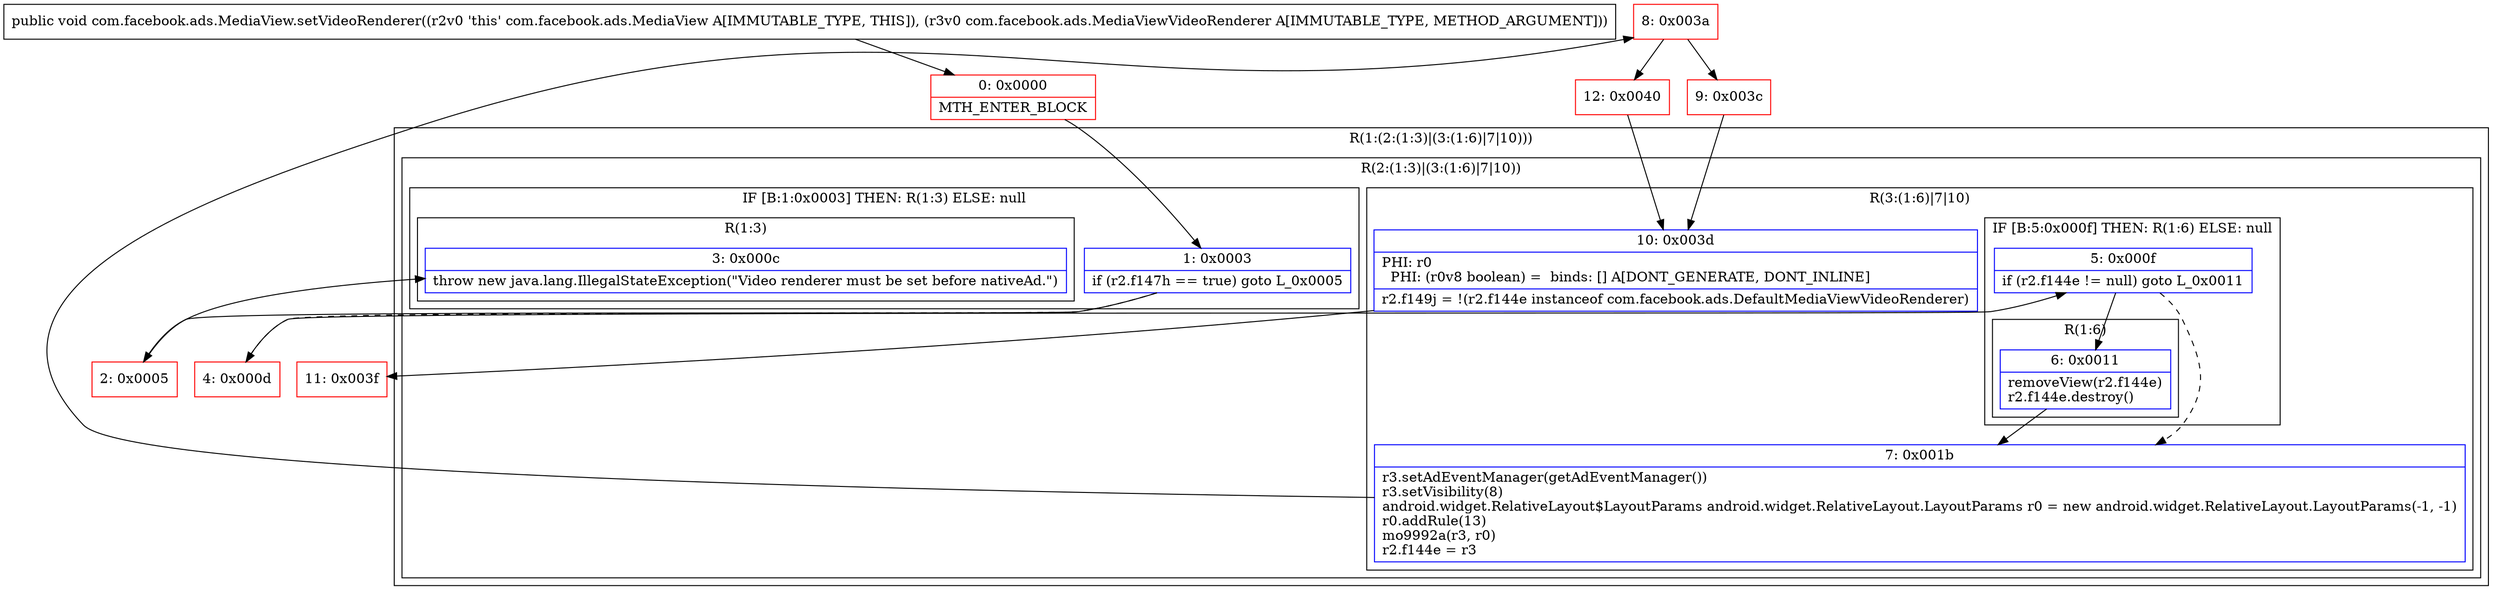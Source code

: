 digraph "CFG forcom.facebook.ads.MediaView.setVideoRenderer(Lcom\/facebook\/ads\/MediaViewVideoRenderer;)V" {
subgraph cluster_Region_630184326 {
label = "R(1:(2:(1:3)|(3:(1:6)|7|10)))";
node [shape=record,color=blue];
subgraph cluster_Region_721718274 {
label = "R(2:(1:3)|(3:(1:6)|7|10))";
node [shape=record,color=blue];
subgraph cluster_IfRegion_2029009887 {
label = "IF [B:1:0x0003] THEN: R(1:3) ELSE: null";
node [shape=record,color=blue];
Node_1 [shape=record,label="{1\:\ 0x0003|if (r2.f147h == true) goto L_0x0005\l}"];
subgraph cluster_Region_479208390 {
label = "R(1:3)";
node [shape=record,color=blue];
Node_3 [shape=record,label="{3\:\ 0x000c|throw new java.lang.IllegalStateException(\"Video renderer must be set before nativeAd.\")\l}"];
}
}
subgraph cluster_Region_1219257178 {
label = "R(3:(1:6)|7|10)";
node [shape=record,color=blue];
subgraph cluster_IfRegion_1200134715 {
label = "IF [B:5:0x000f] THEN: R(1:6) ELSE: null";
node [shape=record,color=blue];
Node_5 [shape=record,label="{5\:\ 0x000f|if (r2.f144e != null) goto L_0x0011\l}"];
subgraph cluster_Region_1214478932 {
label = "R(1:6)";
node [shape=record,color=blue];
Node_6 [shape=record,label="{6\:\ 0x0011|removeView(r2.f144e)\lr2.f144e.destroy()\l}"];
}
}
Node_7 [shape=record,label="{7\:\ 0x001b|r3.setAdEventManager(getAdEventManager())\lr3.setVisibility(8)\landroid.widget.RelativeLayout$LayoutParams android.widget.RelativeLayout.LayoutParams r0 = new android.widget.RelativeLayout.LayoutParams(\-1, \-1)\lr0.addRule(13)\lmo9992a(r3, r0)\lr2.f144e = r3\l}"];
Node_10 [shape=record,label="{10\:\ 0x003d|PHI: r0 \l  PHI: (r0v8 boolean) =  binds: [] A[DONT_GENERATE, DONT_INLINE]\l|r2.f149j = !(r2.f144e instanceof com.facebook.ads.DefaultMediaViewVideoRenderer)\l}"];
}
}
}
Node_0 [shape=record,color=red,label="{0\:\ 0x0000|MTH_ENTER_BLOCK\l}"];
Node_2 [shape=record,color=red,label="{2\:\ 0x0005}"];
Node_4 [shape=record,color=red,label="{4\:\ 0x000d}"];
Node_8 [shape=record,color=red,label="{8\:\ 0x003a}"];
Node_9 [shape=record,color=red,label="{9\:\ 0x003c}"];
Node_11 [shape=record,color=red,label="{11\:\ 0x003f}"];
Node_12 [shape=record,color=red,label="{12\:\ 0x0040}"];
MethodNode[shape=record,label="{public void com.facebook.ads.MediaView.setVideoRenderer((r2v0 'this' com.facebook.ads.MediaView A[IMMUTABLE_TYPE, THIS]), (r3v0 com.facebook.ads.MediaViewVideoRenderer A[IMMUTABLE_TYPE, METHOD_ARGUMENT])) }"];
MethodNode -> Node_0;
Node_1 -> Node_2;
Node_1 -> Node_4[style=dashed];
Node_5 -> Node_6;
Node_5 -> Node_7[style=dashed];
Node_6 -> Node_7;
Node_7 -> Node_8;
Node_10 -> Node_11;
Node_0 -> Node_1;
Node_2 -> Node_3;
Node_4 -> Node_5;
Node_8 -> Node_9;
Node_8 -> Node_12;
Node_9 -> Node_10;
Node_12 -> Node_10;
}


